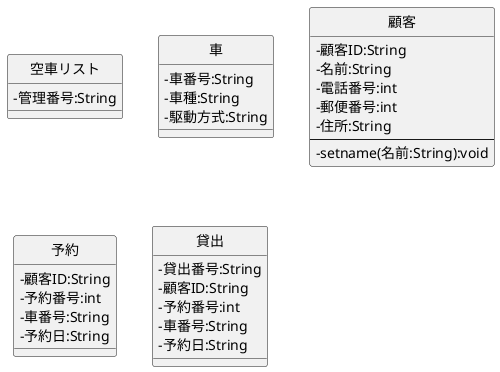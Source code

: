 @startuml 例題3-1
skinparam classAttributeIconSize 0
class 空車リスト{
- 管理番号:String
}
class 車{
- 車番号:String
- 車種:String
- 駆動方式:String
}
class 顧客{
- 顧客ID:String
- 名前:String
- 電話番号:int
- 郵便番号:int
- 住所:String
---
- setname(名前:String):void
}
class 予約{
- 顧客ID:String
- 予約番号:int
- 車番号:String
- 予約日:String
}
class 貸出{
- 貸出番号:String
- 顧客ID:String
- 予約番号:int
- 車番号:String
- 予約日:String
}
hide 空車リスト circle
hide 車 circle
hide 顧客 circle
hide 予約 circle
hide 貸出 circle
@enduml